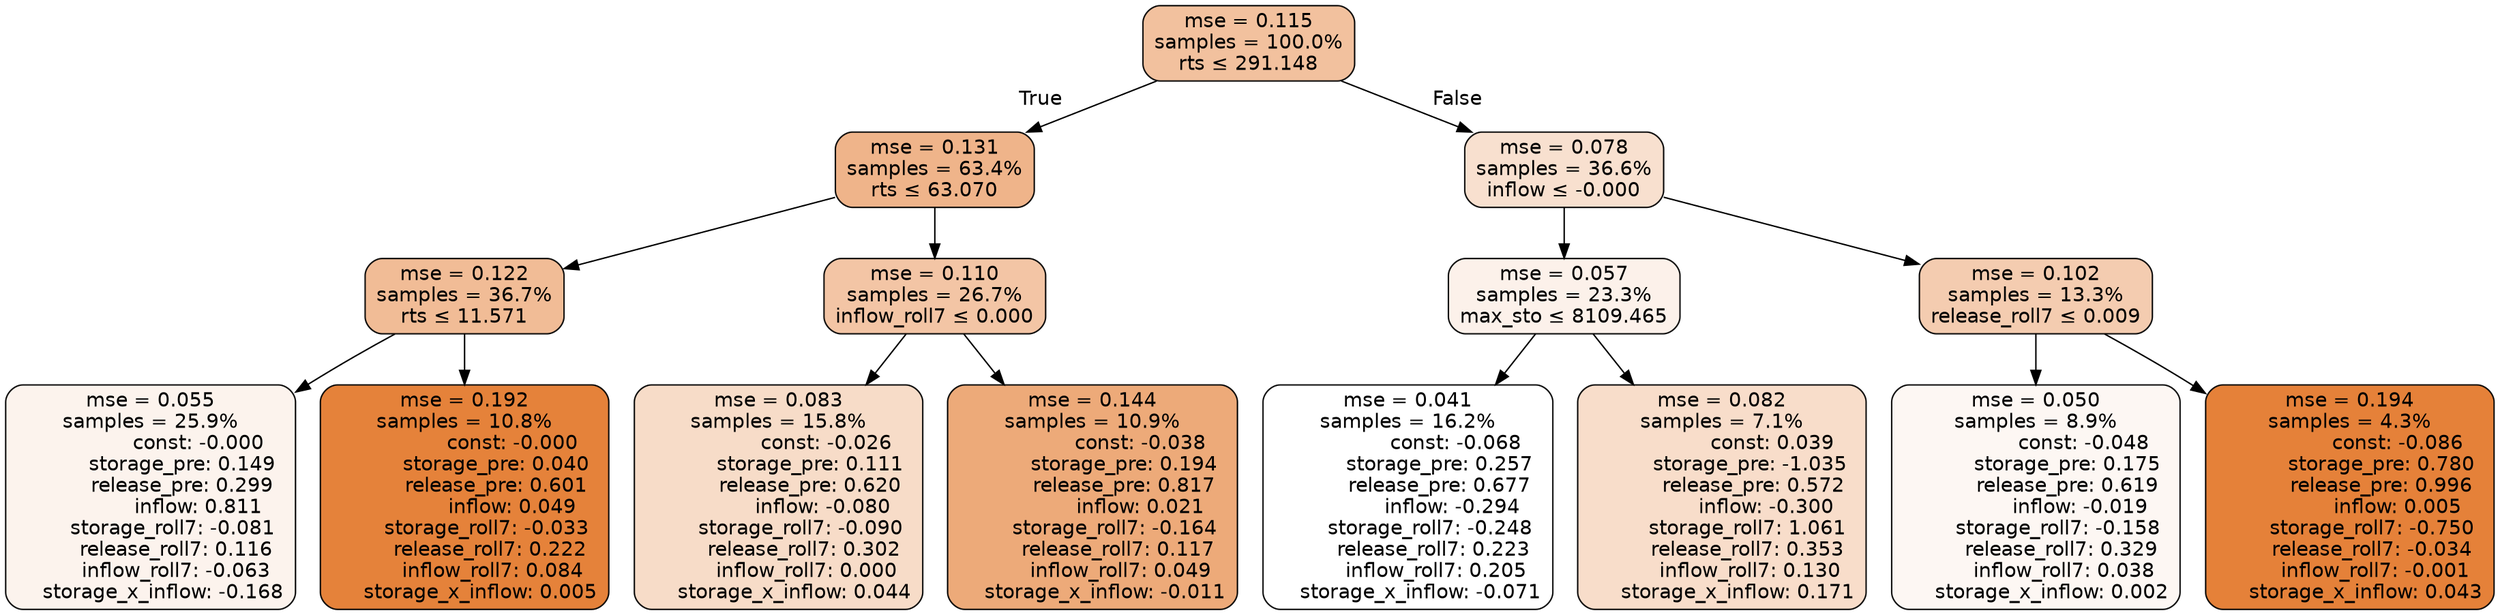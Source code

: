 digraph tree {
bgcolor="transparent"
node [shape=rectangle, style="filled, rounded", color="black", fontname=helvetica] ;
edge [fontname=helvetica] ;
	"0" [label="mse = 0.115
samples = 100.0%
rts &le; 291.148", fillcolor="#f2c19e"]
	"1" [label="mse = 0.131
samples = 63.4%
rts &le; 63.070", fillcolor="#efb48a"]
	"2" [label="mse = 0.122
samples = 36.7%
rts &le; 11.571", fillcolor="#f1bc96"]
	"3" [label="mse = 0.055
samples = 25.9%
               const: -0.000
          storage_pre: 0.149
          release_pre: 0.299
               inflow: 0.811
       storage_roll7: -0.081
        release_roll7: 0.116
        inflow_roll7: -0.063
    storage_x_inflow: -0.168", fillcolor="#fcf3ed"]
	"4" [label="mse = 0.192
samples = 10.8%
               const: -0.000
          storage_pre: 0.040
          release_pre: 0.601
               inflow: 0.049
       storage_roll7: -0.033
        release_roll7: 0.222
         inflow_roll7: 0.084
     storage_x_inflow: 0.005", fillcolor="#e5823a"]
	"5" [label="mse = 0.110
samples = 26.7%
inflow_roll7 &le; 0.000", fillcolor="#f3c5a5"]
	"6" [label="mse = 0.083
samples = 15.8%
               const: -0.026
          storage_pre: 0.111
          release_pre: 0.620
              inflow: -0.080
       storage_roll7: -0.090
        release_roll7: 0.302
         inflow_roll7: 0.000
     storage_x_inflow: 0.044", fillcolor="#f7dcc8"]
	"7" [label="mse = 0.144
samples = 10.9%
               const: -0.038
          storage_pre: 0.194
          release_pre: 0.817
               inflow: 0.021
       storage_roll7: -0.164
        release_roll7: 0.117
         inflow_roll7: 0.049
    storage_x_inflow: -0.011", fillcolor="#edaa79"]
	"8" [label="mse = 0.078
samples = 36.6%
inflow &le; -0.000", fillcolor="#f8e0cf"]
	"9" [label="mse = 0.057
samples = 23.3%
max_sto &le; 8109.465", fillcolor="#fcf1ea"]
	"10" [label="mse = 0.041
samples = 16.2%
               const: -0.068
          storage_pre: 0.257
          release_pre: 0.677
              inflow: -0.294
       storage_roll7: -0.248
        release_roll7: 0.223
         inflow_roll7: 0.205
    storage_x_inflow: -0.071", fillcolor="#ffffff"]
	"11" [label="mse = 0.082
samples = 7.1%
                const: 0.039
         storage_pre: -1.035
          release_pre: 0.572
              inflow: -0.300
        storage_roll7: 1.061
        release_roll7: 0.353
         inflow_roll7: 0.130
     storage_x_inflow: 0.171", fillcolor="#f8ddca"]
	"12" [label="mse = 0.102
samples = 13.3%
release_roll7 &le; 0.009", fillcolor="#f4ccb0"]
	"13" [label="mse = 0.050
samples = 8.9%
               const: -0.048
          storage_pre: 0.175
          release_pre: 0.619
              inflow: -0.019
       storage_roll7: -0.158
        release_roll7: 0.329
         inflow_roll7: 0.038
     storage_x_inflow: 0.002", fillcolor="#fdf7f3"]
	"14" [label="mse = 0.194
samples = 4.3%
               const: -0.086
          storage_pre: 0.780
          release_pre: 0.996
               inflow: 0.005
       storage_roll7: -0.750
       release_roll7: -0.034
        inflow_roll7: -0.001
     storage_x_inflow: 0.043", fillcolor="#e58139"]

	"0" -> "1" [labeldistance=2.5, labelangle=45, headlabel="True"]
	"1" -> "2"
	"2" -> "3"
	"2" -> "4"
	"1" -> "5"
	"5" -> "6"
	"5" -> "7"
	"0" -> "8" [labeldistance=2.5, labelangle=-45, headlabel="False"]
	"8" -> "9"
	"9" -> "10"
	"9" -> "11"
	"8" -> "12"
	"12" -> "13"
	"12" -> "14"
}